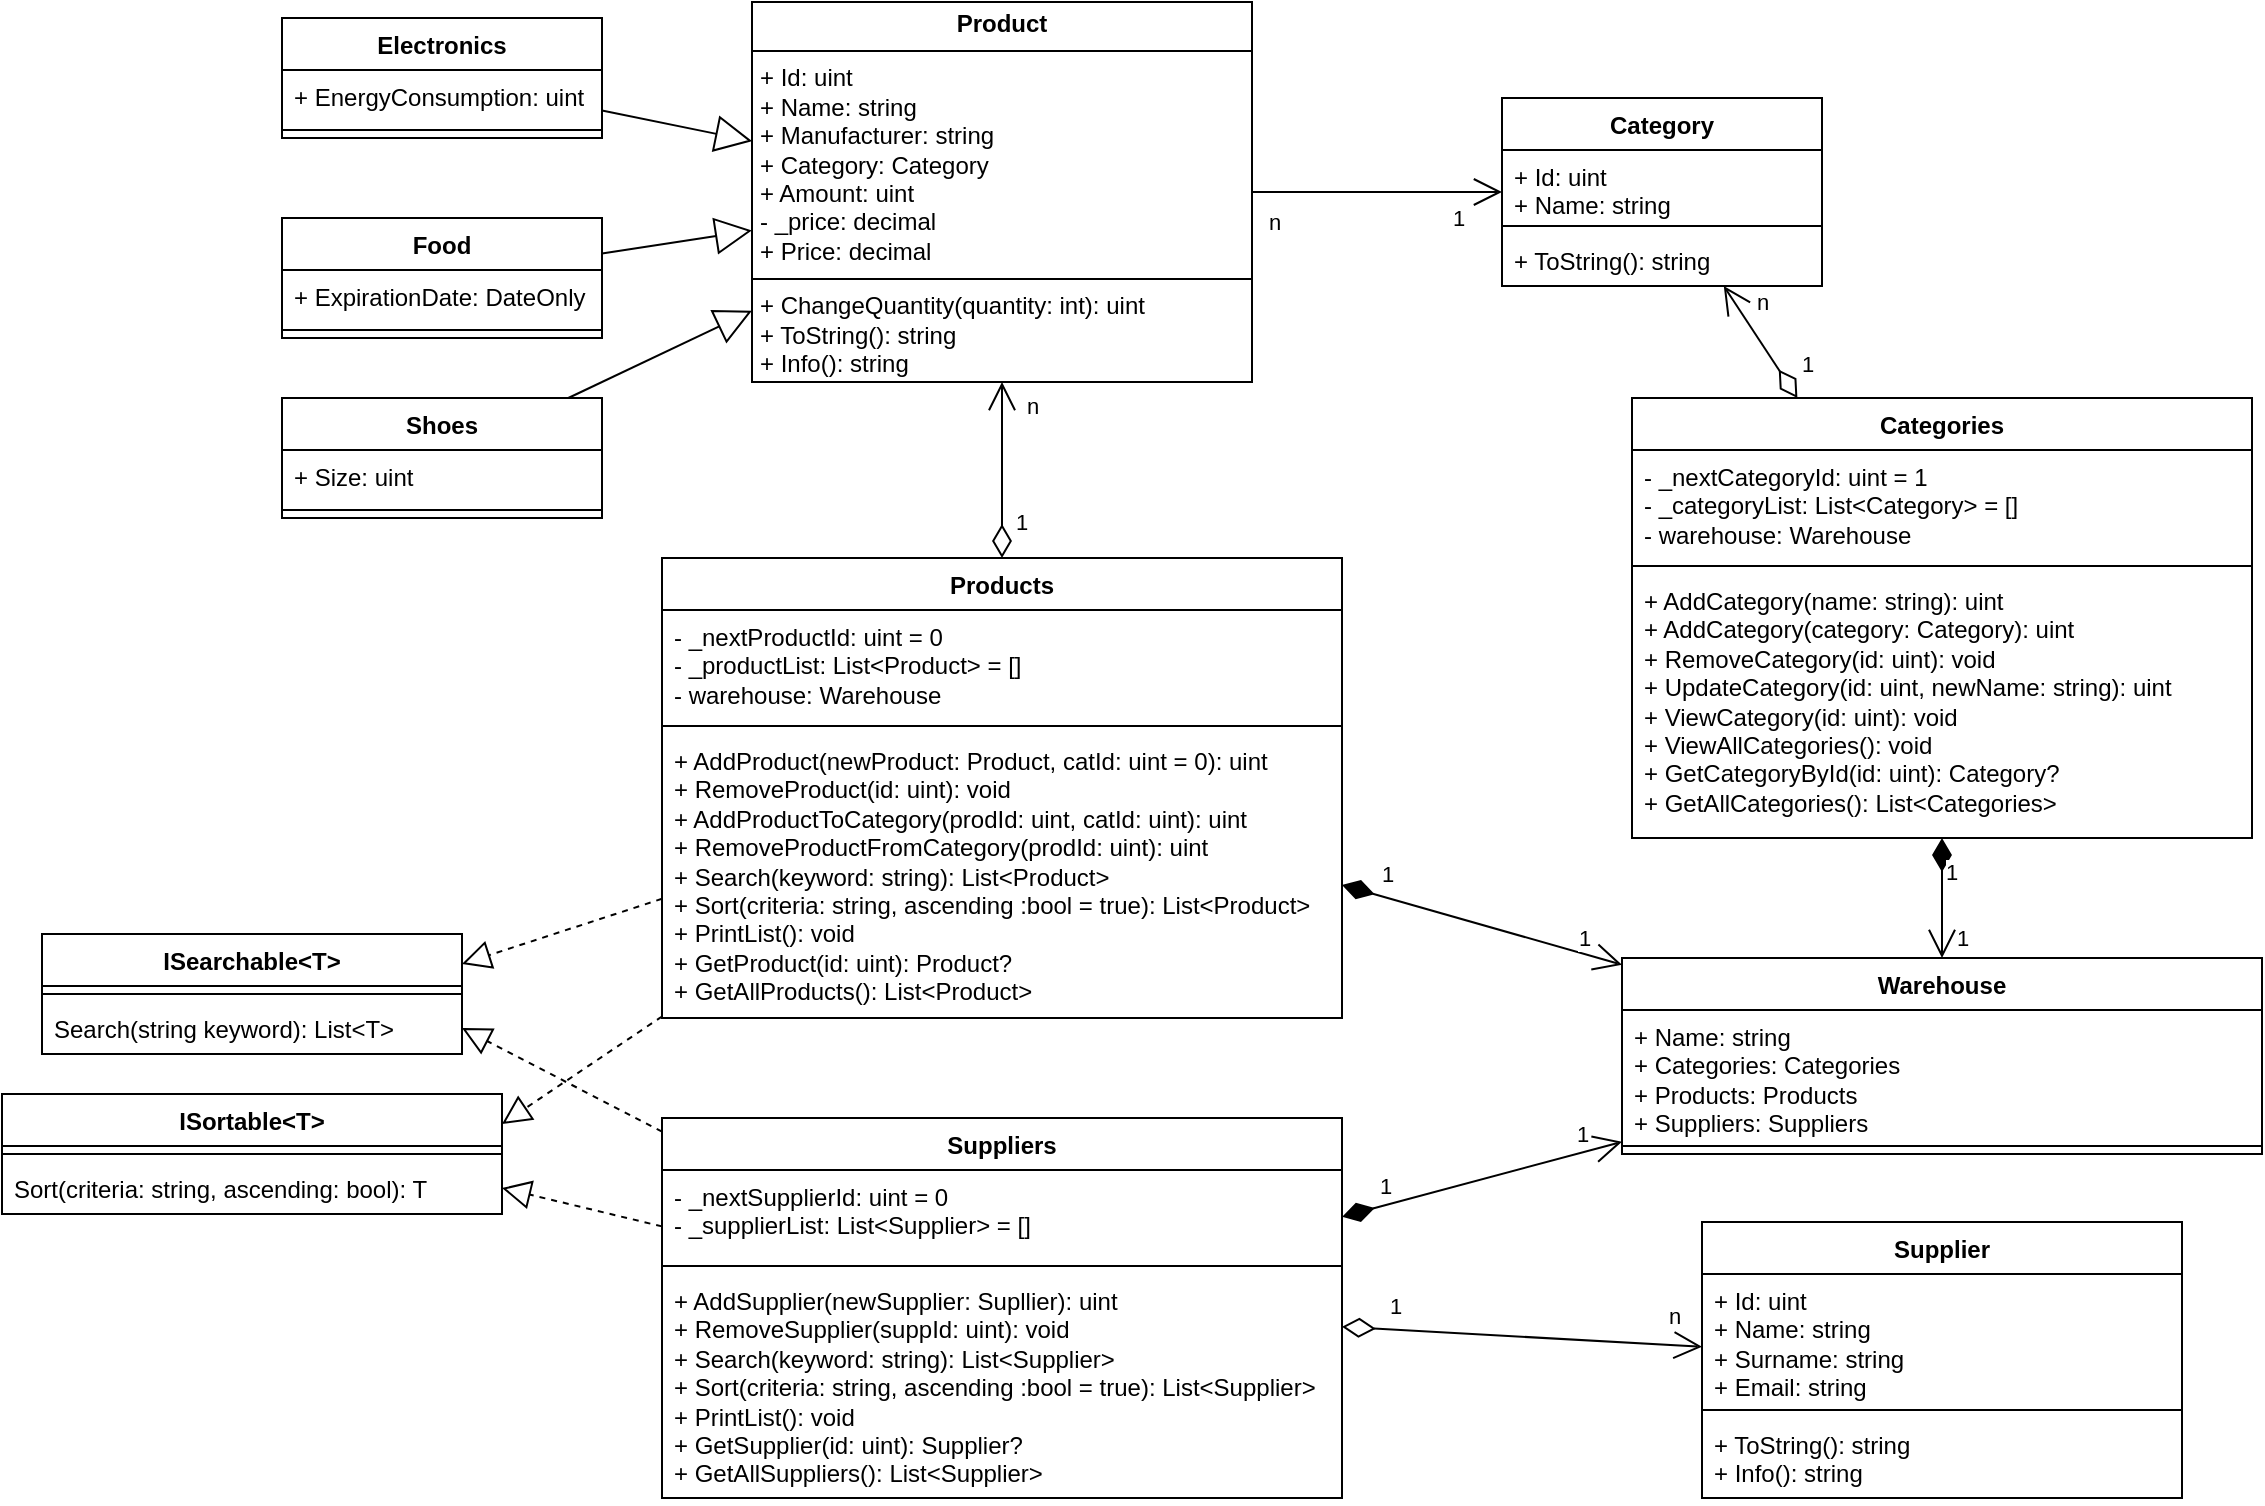 <mxfile version="26.0.15">
  <diagram name="Діаграма класів" id="ByIKzq5tfRo-FJ7ESvxl">
    <mxGraphModel dx="1434" dy="836" grid="1" gridSize="10" guides="1" tooltips="1" connect="1" arrows="1" fold="1" page="1" pageScale="1" pageWidth="2000" pageHeight="4000" math="0" shadow="0">
      <root>
        <mxCell id="0" />
        <mxCell id="1" parent="0" />
        <mxCell id="8d7W3VkESGRQZWQUhXIf-1" value="&lt;p style=&quot;margin:0px;margin-top:4px;text-align:center;&quot;&gt;&lt;b&gt;Product&lt;/b&gt;&lt;/p&gt;&lt;hr size=&quot;1&quot; style=&quot;border-style:solid;&quot;&gt;&lt;p style=&quot;margin:0px;margin-left:4px;&quot;&gt;+ Id: uint&lt;/p&gt;&lt;p style=&quot;margin:0px;margin-left:4px;&quot;&gt;+ Name: string&lt;/p&gt;&lt;p style=&quot;margin:0px;margin-left:4px;&quot;&gt;+ Manufacturer: string&lt;/p&gt;&lt;p style=&quot;margin:0px;margin-left:4px;&quot;&gt;+ Category: Category&lt;br&gt;+ Amount: uint&lt;/p&gt;&lt;p style=&quot;margin:0px;margin-left:4px;&quot;&gt;- _price: decimal&lt;/p&gt;&lt;p style=&quot;margin:0px;margin-left:4px;&quot;&gt;+ Price: decimal&lt;/p&gt;&lt;hr size=&quot;1&quot; style=&quot;border-style:solid;&quot;&gt;&lt;p style=&quot;margin:0px;margin-left:4px;&quot;&gt;+ ChangeQuantity(quantity: int): uint&lt;/p&gt;&lt;p style=&quot;margin:0px;margin-left:4px;&quot;&gt;+ ToString(): string&lt;/p&gt;&lt;p style=&quot;margin:0px;margin-left:4px;&quot;&gt;+ Info(): string&lt;/p&gt;" style="verticalAlign=top;align=left;overflow=fill;html=1;whiteSpace=wrap;" parent="1" vertex="1">
          <mxGeometry x="555" y="242" width="250" height="190" as="geometry" />
        </mxCell>
        <mxCell id="8d7W3VkESGRQZWQUhXIf-2" value="Electronics" style="swimlane;fontStyle=1;align=center;verticalAlign=top;childLayout=stackLayout;horizontal=1;startSize=26;horizontalStack=0;resizeParent=1;resizeParentMax=0;resizeLast=0;collapsible=1;marginBottom=0;whiteSpace=wrap;html=1;" parent="1" vertex="1">
          <mxGeometry x="320" y="250" width="160" height="60" as="geometry" />
        </mxCell>
        <mxCell id="8d7W3VkESGRQZWQUhXIf-3" value="+ EnergyConsumption: uint" style="text;strokeColor=none;fillColor=none;align=left;verticalAlign=top;spacingLeft=4;spacingRight=4;overflow=hidden;rotatable=0;points=[[0,0.5],[1,0.5]];portConstraint=eastwest;whiteSpace=wrap;html=1;" parent="8d7W3VkESGRQZWQUhXIf-2" vertex="1">
          <mxGeometry y="26" width="160" height="26" as="geometry" />
        </mxCell>
        <mxCell id="8d7W3VkESGRQZWQUhXIf-4" value="" style="line;strokeWidth=1;fillColor=none;align=left;verticalAlign=middle;spacingTop=-1;spacingLeft=3;spacingRight=3;rotatable=0;labelPosition=right;points=[];portConstraint=eastwest;strokeColor=inherit;" parent="8d7W3VkESGRQZWQUhXIf-2" vertex="1">
          <mxGeometry y="52" width="160" height="8" as="geometry" />
        </mxCell>
        <mxCell id="8d7W3VkESGRQZWQUhXIf-6" value="Food" style="swimlane;fontStyle=1;align=center;verticalAlign=top;childLayout=stackLayout;horizontal=1;startSize=26;horizontalStack=0;resizeParent=1;resizeParentMax=0;resizeLast=0;collapsible=1;marginBottom=0;whiteSpace=wrap;html=1;" parent="1" vertex="1">
          <mxGeometry x="320" y="350" width="160" height="60" as="geometry" />
        </mxCell>
        <mxCell id="8d7W3VkESGRQZWQUhXIf-7" value="+ ExpirationDate: DateOnly" style="text;strokeColor=none;fillColor=none;align=left;verticalAlign=top;spacingLeft=4;spacingRight=4;overflow=hidden;rotatable=0;points=[[0,0.5],[1,0.5]];portConstraint=eastwest;whiteSpace=wrap;html=1;" parent="8d7W3VkESGRQZWQUhXIf-6" vertex="1">
          <mxGeometry y="26" width="160" height="26" as="geometry" />
        </mxCell>
        <mxCell id="8d7W3VkESGRQZWQUhXIf-8" value="" style="line;strokeWidth=1;fillColor=none;align=left;verticalAlign=middle;spacingTop=-1;spacingLeft=3;spacingRight=3;rotatable=0;labelPosition=right;points=[];portConstraint=eastwest;strokeColor=inherit;" parent="8d7W3VkESGRQZWQUhXIf-6" vertex="1">
          <mxGeometry y="52" width="160" height="8" as="geometry" />
        </mxCell>
        <mxCell id="8d7W3VkESGRQZWQUhXIf-9" value="Shoes" style="swimlane;fontStyle=1;align=center;verticalAlign=top;childLayout=stackLayout;horizontal=1;startSize=26;horizontalStack=0;resizeParent=1;resizeParentMax=0;resizeLast=0;collapsible=1;marginBottom=0;whiteSpace=wrap;html=1;" parent="1" vertex="1">
          <mxGeometry x="320" y="440" width="160" height="60" as="geometry" />
        </mxCell>
        <mxCell id="8d7W3VkESGRQZWQUhXIf-10" value="+ Size: uint" style="text;strokeColor=none;fillColor=none;align=left;verticalAlign=top;spacingLeft=4;spacingRight=4;overflow=hidden;rotatable=0;points=[[0,0.5],[1,0.5]];portConstraint=eastwest;whiteSpace=wrap;html=1;" parent="8d7W3VkESGRQZWQUhXIf-9" vertex="1">
          <mxGeometry y="26" width="160" height="26" as="geometry" />
        </mxCell>
        <mxCell id="8d7W3VkESGRQZWQUhXIf-11" value="" style="line;strokeWidth=1;fillColor=none;align=left;verticalAlign=middle;spacingTop=-1;spacingLeft=3;spacingRight=3;rotatable=0;labelPosition=right;points=[];portConstraint=eastwest;strokeColor=inherit;" parent="8d7W3VkESGRQZWQUhXIf-9" vertex="1">
          <mxGeometry y="52" width="160" height="8" as="geometry" />
        </mxCell>
        <mxCell id="8d7W3VkESGRQZWQUhXIf-12" value="" style="endArrow=block;endSize=16;endFill=0;html=1;rounded=0;" parent="1" source="8d7W3VkESGRQZWQUhXIf-2" target="8d7W3VkESGRQZWQUhXIf-1" edge="1">
          <mxGeometry width="160" relative="1" as="geometry">
            <mxPoint x="600" y="430" as="sourcePoint" />
            <mxPoint x="760" y="430" as="targetPoint" />
          </mxGeometry>
        </mxCell>
        <mxCell id="8d7W3VkESGRQZWQUhXIf-13" value="" style="endArrow=block;endSize=16;endFill=0;html=1;rounded=0;" parent="1" source="8d7W3VkESGRQZWQUhXIf-6" target="8d7W3VkESGRQZWQUhXIf-1" edge="1">
          <mxGeometry width="160" relative="1" as="geometry">
            <mxPoint x="534" y="470" as="sourcePoint" />
            <mxPoint x="579" y="430" as="targetPoint" />
          </mxGeometry>
        </mxCell>
        <mxCell id="8d7W3VkESGRQZWQUhXIf-14" value="" style="endArrow=block;endSize=16;endFill=0;html=1;rounded=0;" parent="1" source="8d7W3VkESGRQZWQUhXIf-9" target="8d7W3VkESGRQZWQUhXIf-1" edge="1">
          <mxGeometry width="160" relative="1" as="geometry">
            <mxPoint x="675" y="520" as="sourcePoint" />
            <mxPoint x="675" y="430" as="targetPoint" />
          </mxGeometry>
        </mxCell>
        <mxCell id="8d7W3VkESGRQZWQUhXIf-15" value="Products" style="swimlane;fontStyle=1;align=center;verticalAlign=top;childLayout=stackLayout;horizontal=1;startSize=26;horizontalStack=0;resizeParent=1;resizeParentMax=0;resizeLast=0;collapsible=1;marginBottom=0;whiteSpace=wrap;html=1;" parent="1" vertex="1">
          <mxGeometry x="510" y="520" width="340" height="230" as="geometry" />
        </mxCell>
        <mxCell id="8d7W3VkESGRQZWQUhXIf-16" value="&lt;div&gt;- _nextProductId: uint = 0&lt;/div&gt;- _productList: List&amp;lt;Product&amp;gt; = []&lt;div&gt;- warehouse: Warehouse&lt;/div&gt;" style="text;strokeColor=none;fillColor=none;align=left;verticalAlign=top;spacingLeft=4;spacingRight=4;overflow=hidden;rotatable=0;points=[[0,0.5],[1,0.5]];portConstraint=eastwest;whiteSpace=wrap;html=1;" parent="8d7W3VkESGRQZWQUhXIf-15" vertex="1">
          <mxGeometry y="26" width="340" height="54" as="geometry" />
        </mxCell>
        <mxCell id="8d7W3VkESGRQZWQUhXIf-17" value="" style="line;strokeWidth=1;fillColor=none;align=left;verticalAlign=middle;spacingTop=-1;spacingLeft=3;spacingRight=3;rotatable=0;labelPosition=right;points=[];portConstraint=eastwest;strokeColor=inherit;" parent="8d7W3VkESGRQZWQUhXIf-15" vertex="1">
          <mxGeometry y="80" width="340" height="8" as="geometry" />
        </mxCell>
        <mxCell id="8d7W3VkESGRQZWQUhXIf-18" value="&lt;div&gt;+ AddProduct(newProduct: Product, catId: uint = 0): uint&lt;/div&gt;&lt;div&gt;+ RemoveProduct(id: uint): void&lt;/div&gt;&lt;div&gt;+ AddProductToCategory(prodId: uint, catId: uint): uint&lt;/div&gt;&lt;div&gt;+ RemoveProductFromCategory(prodId: uint): uint&lt;/div&gt;+ Search(keyword: string): List&amp;lt;Product&amp;gt;&lt;div&gt;+ Sort(criteria: string, ascending :bool = true):&amp;nbsp;&lt;span style=&quot;background-color: transparent; color: light-dark(rgb(0, 0, 0), rgb(255, 255, 255));&quot;&gt;List&amp;lt;Product&amp;gt;&lt;/span&gt;&lt;/div&gt;&lt;div&gt;+ PrintList(): void&lt;/div&gt;&lt;div&gt;+ GetProduct(id: uint): Product?&lt;/div&gt;&lt;div&gt;+ GetAllProducts(): List&amp;lt;Product&amp;gt;&lt;/div&gt;" style="text;strokeColor=none;fillColor=none;align=left;verticalAlign=top;spacingLeft=4;spacingRight=4;overflow=hidden;rotatable=0;points=[[0,0.5],[1,0.5]];portConstraint=eastwest;whiteSpace=wrap;html=1;" parent="8d7W3VkESGRQZWQUhXIf-15" vertex="1">
          <mxGeometry y="88" width="340" height="142" as="geometry" />
        </mxCell>
        <mxCell id="8d7W3VkESGRQZWQUhXIf-19" value="Supplier" style="swimlane;fontStyle=1;align=center;verticalAlign=top;childLayout=stackLayout;horizontal=1;startSize=26;horizontalStack=0;resizeParent=1;resizeParentMax=0;resizeLast=0;collapsible=1;marginBottom=0;whiteSpace=wrap;html=1;" parent="1" vertex="1">
          <mxGeometry x="1030" y="852" width="240" height="138" as="geometry" />
        </mxCell>
        <mxCell id="8d7W3VkESGRQZWQUhXIf-20" value="+ Id: uint&lt;div&gt;+ Name: string&lt;/div&gt;&lt;div&gt;+ Surname: string&lt;/div&gt;&lt;div&gt;+ Email: string&lt;/div&gt;" style="text;strokeColor=none;fillColor=none;align=left;verticalAlign=top;spacingLeft=4;spacingRight=4;overflow=hidden;rotatable=0;points=[[0,0.5],[1,0.5]];portConstraint=eastwest;whiteSpace=wrap;html=1;" parent="8d7W3VkESGRQZWQUhXIf-19" vertex="1">
          <mxGeometry y="26" width="240" height="64" as="geometry" />
        </mxCell>
        <mxCell id="8d7W3VkESGRQZWQUhXIf-21" value="" style="line;strokeWidth=1;fillColor=none;align=left;verticalAlign=middle;spacingTop=-1;spacingLeft=3;spacingRight=3;rotatable=0;labelPosition=right;points=[];portConstraint=eastwest;strokeColor=inherit;" parent="8d7W3VkESGRQZWQUhXIf-19" vertex="1">
          <mxGeometry y="90" width="240" height="8" as="geometry" />
        </mxCell>
        <mxCell id="8d7W3VkESGRQZWQUhXIf-22" value="&lt;div&gt;+ ToString(): string&lt;/div&gt;+ Info(): string" style="text;strokeColor=none;fillColor=none;align=left;verticalAlign=top;spacingLeft=4;spacingRight=4;overflow=hidden;rotatable=0;points=[[0,0.5],[1,0.5]];portConstraint=eastwest;whiteSpace=wrap;html=1;" parent="8d7W3VkESGRQZWQUhXIf-19" vertex="1">
          <mxGeometry y="98" width="240" height="40" as="geometry" />
        </mxCell>
        <mxCell id="8d7W3VkESGRQZWQUhXIf-27" value="ISortable&amp;lt;T&amp;gt;" style="swimlane;fontStyle=1;align=center;verticalAlign=top;childLayout=stackLayout;horizontal=1;startSize=26;horizontalStack=0;resizeParent=1;resizeParentMax=0;resizeLast=0;collapsible=1;marginBottom=0;whiteSpace=wrap;html=1;" parent="1" vertex="1">
          <mxGeometry x="180" y="788" width="250" height="60" as="geometry" />
        </mxCell>
        <mxCell id="8d7W3VkESGRQZWQUhXIf-29" value="" style="line;strokeWidth=1;fillColor=none;align=left;verticalAlign=middle;spacingTop=-1;spacingLeft=3;spacingRight=3;rotatable=0;labelPosition=right;points=[];portConstraint=eastwest;strokeColor=inherit;" parent="8d7W3VkESGRQZWQUhXIf-27" vertex="1">
          <mxGeometry y="26" width="250" height="8" as="geometry" />
        </mxCell>
        <mxCell id="8d7W3VkESGRQZWQUhXIf-30" value="Sort(criteria: string, ascending: bool): T" style="text;strokeColor=none;fillColor=none;align=left;verticalAlign=top;spacingLeft=4;spacingRight=4;overflow=hidden;rotatable=0;points=[[0,0.5],[1,0.5]];portConstraint=eastwest;whiteSpace=wrap;html=1;" parent="8d7W3VkESGRQZWQUhXIf-27" vertex="1">
          <mxGeometry y="34" width="250" height="26" as="geometry" />
        </mxCell>
        <mxCell id="8d7W3VkESGRQZWQUhXIf-31" value="ISearchable&amp;lt;T&amp;gt;" style="swimlane;fontStyle=1;align=center;verticalAlign=top;childLayout=stackLayout;horizontal=1;startSize=26;horizontalStack=0;resizeParent=1;resizeParentMax=0;resizeLast=0;collapsible=1;marginBottom=0;whiteSpace=wrap;html=1;" parent="1" vertex="1">
          <mxGeometry x="200" y="708" width="210" height="60" as="geometry" />
        </mxCell>
        <mxCell id="8d7W3VkESGRQZWQUhXIf-33" value="" style="line;strokeWidth=1;fillColor=none;align=left;verticalAlign=middle;spacingTop=-1;spacingLeft=3;spacingRight=3;rotatable=0;labelPosition=right;points=[];portConstraint=eastwest;strokeColor=inherit;" parent="8d7W3VkESGRQZWQUhXIf-31" vertex="1">
          <mxGeometry y="26" width="210" height="8" as="geometry" />
        </mxCell>
        <mxCell id="8d7W3VkESGRQZWQUhXIf-34" value="Search(string keyword): List&amp;lt;T&amp;gt;" style="text;strokeColor=none;fillColor=none;align=left;verticalAlign=top;spacingLeft=4;spacingRight=4;overflow=hidden;rotatable=0;points=[[0,0.5],[1,0.5]];portConstraint=eastwest;whiteSpace=wrap;html=1;" parent="8d7W3VkESGRQZWQUhXIf-31" vertex="1">
          <mxGeometry y="34" width="210" height="26" as="geometry" />
        </mxCell>
        <mxCell id="8d7W3VkESGRQZWQUhXIf-36" value="Category" style="swimlane;fontStyle=1;align=center;verticalAlign=top;childLayout=stackLayout;horizontal=1;startSize=26;horizontalStack=0;resizeParent=1;resizeParentMax=0;resizeLast=0;collapsible=1;marginBottom=0;whiteSpace=wrap;html=1;" parent="1" vertex="1">
          <mxGeometry x="930" y="290" width="160" height="94" as="geometry" />
        </mxCell>
        <mxCell id="8d7W3VkESGRQZWQUhXIf-37" value="+ Id: uint&lt;div&gt;+ Name: string&lt;/div&gt;" style="text;strokeColor=none;fillColor=none;align=left;verticalAlign=top;spacingLeft=4;spacingRight=4;overflow=hidden;rotatable=0;points=[[0,0.5],[1,0.5]];portConstraint=eastwest;whiteSpace=wrap;html=1;" parent="8d7W3VkESGRQZWQUhXIf-36" vertex="1">
          <mxGeometry y="26" width="160" height="34" as="geometry" />
        </mxCell>
        <mxCell id="8d7W3VkESGRQZWQUhXIf-38" value="" style="line;strokeWidth=1;fillColor=none;align=left;verticalAlign=middle;spacingTop=-1;spacingLeft=3;spacingRight=3;rotatable=0;labelPosition=right;points=[];portConstraint=eastwest;strokeColor=inherit;" parent="8d7W3VkESGRQZWQUhXIf-36" vertex="1">
          <mxGeometry y="60" width="160" height="8" as="geometry" />
        </mxCell>
        <mxCell id="8d7W3VkESGRQZWQUhXIf-39" value="+ ToString(): string" style="text;strokeColor=none;fillColor=none;align=left;verticalAlign=top;spacingLeft=4;spacingRight=4;overflow=hidden;rotatable=0;points=[[0,0.5],[1,0.5]];portConstraint=eastwest;whiteSpace=wrap;html=1;" parent="8d7W3VkESGRQZWQUhXIf-36" vertex="1">
          <mxGeometry y="68" width="160" height="26" as="geometry" />
        </mxCell>
        <mxCell id="8d7W3VkESGRQZWQUhXIf-40" value="Warehouse" style="swimlane;fontStyle=1;align=center;verticalAlign=top;childLayout=stackLayout;horizontal=1;startSize=26;horizontalStack=0;resizeParent=1;resizeParentMax=0;resizeLast=0;collapsible=1;marginBottom=0;whiteSpace=wrap;html=1;" parent="1" vertex="1">
          <mxGeometry x="990" y="720" width="320" height="98" as="geometry" />
        </mxCell>
        <mxCell id="8d7W3VkESGRQZWQUhXIf-41" value="+ Name: string&lt;div&gt;+ Categories: Categories&lt;/div&gt;&lt;div&gt;+ Products: Products&lt;/div&gt;&lt;div&gt;+ Suppliers: Suppliers&lt;/div&gt;" style="text;strokeColor=none;fillColor=none;align=left;verticalAlign=top;spacingLeft=4;spacingRight=4;overflow=hidden;rotatable=0;points=[[0,0.5],[1,0.5]];portConstraint=eastwest;whiteSpace=wrap;html=1;" parent="8d7W3VkESGRQZWQUhXIf-40" vertex="1">
          <mxGeometry y="26" width="320" height="64" as="geometry" />
        </mxCell>
        <mxCell id="8d7W3VkESGRQZWQUhXIf-42" value="" style="line;strokeWidth=1;fillColor=none;align=left;verticalAlign=middle;spacingTop=-1;spacingLeft=3;spacingRight=3;rotatable=0;labelPosition=right;points=[];portConstraint=eastwest;strokeColor=inherit;" parent="8d7W3VkESGRQZWQUhXIf-40" vertex="1">
          <mxGeometry y="90" width="320" height="8" as="geometry" />
        </mxCell>
        <mxCell id="8d7W3VkESGRQZWQUhXIf-44" value="Suppliers" style="swimlane;fontStyle=1;align=center;verticalAlign=top;childLayout=stackLayout;horizontal=1;startSize=26;horizontalStack=0;resizeParent=1;resizeParentMax=0;resizeLast=0;collapsible=1;marginBottom=0;whiteSpace=wrap;html=1;" parent="1" vertex="1">
          <mxGeometry x="510" y="800" width="340" height="190" as="geometry" />
        </mxCell>
        <mxCell id="8d7W3VkESGRQZWQUhXIf-45" value="&lt;div&gt;- _nextSupplierId: uint = 0&lt;/div&gt;- _supplierList: List&amp;lt;Supplier&amp;gt; = []" style="text;strokeColor=none;fillColor=none;align=left;verticalAlign=top;spacingLeft=4;spacingRight=4;overflow=hidden;rotatable=0;points=[[0,0.5],[1,0.5]];portConstraint=eastwest;whiteSpace=wrap;html=1;" parent="8d7W3VkESGRQZWQUhXIf-44" vertex="1">
          <mxGeometry y="26" width="340" height="44" as="geometry" />
        </mxCell>
        <mxCell id="8d7W3VkESGRQZWQUhXIf-46" value="" style="line;strokeWidth=1;fillColor=none;align=left;verticalAlign=middle;spacingTop=-1;spacingLeft=3;spacingRight=3;rotatable=0;labelPosition=right;points=[];portConstraint=eastwest;strokeColor=inherit;" parent="8d7W3VkESGRQZWQUhXIf-44" vertex="1">
          <mxGeometry y="70" width="340" height="8" as="geometry" />
        </mxCell>
        <mxCell id="8d7W3VkESGRQZWQUhXIf-47" value="&lt;div&gt;+ AddSupplier(newSupplier: Supllier): uint&lt;/div&gt;&lt;div&gt;+ RemoveSupplier(suppId: uint): void&lt;/div&gt;+ Search(keyword: string): List&amp;lt;Supplier&amp;gt;&lt;div&gt;+ Sort(criteria: string, ascending :bool = true):&amp;nbsp;&lt;span style=&quot;background-color: transparent; color: light-dark(rgb(0, 0, 0), rgb(255, 255, 255));&quot;&gt;List&amp;lt;Supplier&amp;gt;&lt;/span&gt;&lt;/div&gt;&lt;div&gt;+ PrintList(): void&lt;/div&gt;&lt;div&gt;+ GetSupplier(id: uint): Supplier?&lt;/div&gt;&lt;div&gt;+ GetAllSuppliers(): List&amp;lt;Supplier&amp;gt;&lt;/div&gt;" style="text;strokeColor=none;fillColor=none;align=left;verticalAlign=top;spacingLeft=4;spacingRight=4;overflow=hidden;rotatable=0;points=[[0,0.5],[1,0.5]];portConstraint=eastwest;whiteSpace=wrap;html=1;" parent="8d7W3VkESGRQZWQUhXIf-44" vertex="1">
          <mxGeometry y="78" width="340" height="112" as="geometry" />
        </mxCell>
        <mxCell id="8d7W3VkESGRQZWQUhXIf-48" value="1" style="endArrow=open;html=1;endSize=12;startArrow=diamondThin;startSize=14;startFill=1;align=left;verticalAlign=bottom;rounded=0;" parent="1" source="8d7W3VkESGRQZWQUhXIf-44" target="8d7W3VkESGRQZWQUhXIf-40" edge="1">
          <mxGeometry x="-0.748" y="2" relative="1" as="geometry">
            <mxPoint x="710" y="480" as="sourcePoint" />
            <mxPoint x="870" y="480" as="targetPoint" />
            <mxPoint as="offset" />
          </mxGeometry>
        </mxCell>
        <mxCell id="8d7W3VkESGRQZWQUhXIf-49" value="1" style="edgeLabel;html=1;align=center;verticalAlign=middle;resizable=0;points=[];" parent="8d7W3VkESGRQZWQUhXIf-48" vertex="1" connectable="0">
          <mxGeometry x="0.751" y="2" relative="1" as="geometry">
            <mxPoint x="-2" y="-7" as="offset" />
          </mxGeometry>
        </mxCell>
        <mxCell id="8d7W3VkESGRQZWQUhXIf-50" value="1" style="endArrow=open;html=1;endSize=12;startArrow=diamondThin;startSize=14;startFill=1;align=left;verticalAlign=bottom;rounded=0;" parent="1" source="8d7W3VkESGRQZWQUhXIf-15" target="8d7W3VkESGRQZWQUhXIf-40" edge="1">
          <mxGeometry x="-0.748" y="2" relative="1" as="geometry">
            <mxPoint x="843" y="690" as="sourcePoint" />
            <mxPoint x="980" y="625" as="targetPoint" />
            <mxPoint as="offset" />
          </mxGeometry>
        </mxCell>
        <mxCell id="8d7W3VkESGRQZWQUhXIf-51" value="1" style="edgeLabel;html=1;align=center;verticalAlign=middle;resizable=0;points=[];" parent="8d7W3VkESGRQZWQUhXIf-50" vertex="1" connectable="0">
          <mxGeometry x="0.751" y="2" relative="1" as="geometry">
            <mxPoint x="-2" y="-7" as="offset" />
          </mxGeometry>
        </mxCell>
        <mxCell id="8d7W3VkESGRQZWQUhXIf-52" value="" style="endArrow=block;dashed=1;endFill=0;endSize=12;html=1;rounded=0;entryX=1;entryY=0.5;entryDx=0;entryDy=0;" parent="1" source="8d7W3VkESGRQZWQUhXIf-44" target="8d7W3VkESGRQZWQUhXIf-30" edge="1">
          <mxGeometry width="160" relative="1" as="geometry">
            <mxPoint x="330" y="910" as="sourcePoint" />
            <mxPoint x="490" y="910" as="targetPoint" />
          </mxGeometry>
        </mxCell>
        <mxCell id="8d7W3VkESGRQZWQUhXIf-53" value="" style="endArrow=block;dashed=1;endFill=0;endSize=12;html=1;rounded=0;entryX=1;entryY=0.25;entryDx=0;entryDy=0;" parent="1" source="8d7W3VkESGRQZWQUhXIf-15" target="8d7W3VkESGRQZWQUhXIf-27" edge="1">
          <mxGeometry width="160" relative="1" as="geometry">
            <mxPoint x="560" y="761" as="sourcePoint" />
            <mxPoint x="405" y="771" as="targetPoint" />
          </mxGeometry>
        </mxCell>
        <mxCell id="8d7W3VkESGRQZWQUhXIf-54" value="" style="endArrow=block;dashed=1;endFill=0;endSize=12;html=1;rounded=0;entryX=1;entryY=0.5;entryDx=0;entryDy=0;" parent="1" source="8d7W3VkESGRQZWQUhXIf-44" target="8d7W3VkESGRQZWQUhXIf-34" edge="1">
          <mxGeometry width="160" relative="1" as="geometry">
            <mxPoint x="536" y="670" as="sourcePoint" />
            <mxPoint x="350" y="750" as="targetPoint" />
          </mxGeometry>
        </mxCell>
        <mxCell id="8d7W3VkESGRQZWQUhXIf-55" value="" style="endArrow=block;dashed=1;endFill=0;endSize=12;html=1;rounded=0;entryX=1;entryY=0.25;entryDx=0;entryDy=0;" parent="1" source="8d7W3VkESGRQZWQUhXIf-15" target="8d7W3VkESGRQZWQUhXIf-31" edge="1">
          <mxGeometry width="160" relative="1" as="geometry">
            <mxPoint x="560" y="712" as="sourcePoint" />
            <mxPoint x="330" y="656" as="targetPoint" />
          </mxGeometry>
        </mxCell>
        <mxCell id="8d7W3VkESGRQZWQUhXIf-56" value="1" style="endArrow=open;html=1;endSize=12;startArrow=diamondThin;startSize=14;startFill=0;align=left;verticalAlign=bottom;rounded=0;" parent="1" source="8d7W3VkESGRQZWQUhXIf-15" target="8d7W3VkESGRQZWQUhXIf-1" edge="1">
          <mxGeometry x="-0.8" y="-5" relative="1" as="geometry">
            <mxPoint x="470" y="430" as="sourcePoint" />
            <mxPoint x="630" y="430" as="targetPoint" />
            <mxPoint as="offset" />
          </mxGeometry>
        </mxCell>
        <mxCell id="8d7W3VkESGRQZWQUhXIf-57" value="n" style="edgeLabel;html=1;align=center;verticalAlign=middle;resizable=0;points=[];" parent="8d7W3VkESGRQZWQUhXIf-56" vertex="1" connectable="0">
          <mxGeometry x="0.776" y="-1" relative="1" as="geometry">
            <mxPoint x="14" y="2" as="offset" />
          </mxGeometry>
        </mxCell>
        <mxCell id="8d7W3VkESGRQZWQUhXIf-58" value="1" style="endArrow=open;html=1;endSize=12;startArrow=diamondThin;startSize=14;startFill=0;align=left;verticalAlign=bottom;rounded=0;" parent="1" source="8d7W3VkESGRQZWQUhXIf-44" target="8d7W3VkESGRQZWQUhXIf-19" edge="1">
          <mxGeometry x="-0.759" y="3" relative="1" as="geometry">
            <mxPoint x="590" y="1080" as="sourcePoint" />
            <mxPoint x="421" y="600" as="targetPoint" />
            <mxPoint as="offset" />
          </mxGeometry>
        </mxCell>
        <mxCell id="8d7W3VkESGRQZWQUhXIf-59" value="n" style="edgeLabel;html=1;align=center;verticalAlign=middle;resizable=0;points=[];" parent="8d7W3VkESGRQZWQUhXIf-58" vertex="1" connectable="0">
          <mxGeometry x="0.776" y="-1" relative="1" as="geometry">
            <mxPoint x="6" y="-15" as="offset" />
          </mxGeometry>
        </mxCell>
        <mxCell id="8d7W3VkESGRQZWQUhXIf-60" value="" style="endArrow=open;endFill=1;endSize=12;html=1;rounded=0;" parent="1" source="8d7W3VkESGRQZWQUhXIf-1" target="8d7W3VkESGRQZWQUhXIf-36" edge="1">
          <mxGeometry width="160" relative="1" as="geometry">
            <mxPoint x="840" y="430" as="sourcePoint" />
            <mxPoint x="1000" y="430" as="targetPoint" />
          </mxGeometry>
        </mxCell>
        <mxCell id="8d7W3VkESGRQZWQUhXIf-61" value="1" style="edgeLabel;html=1;align=center;verticalAlign=middle;resizable=0;points=[];" parent="8d7W3VkESGRQZWQUhXIf-60" vertex="1" connectable="0">
          <mxGeometry x="0.649" y="-1" relative="1" as="geometry">
            <mxPoint y="12" as="offset" />
          </mxGeometry>
        </mxCell>
        <mxCell id="8d7W3VkESGRQZWQUhXIf-62" value="n" style="edgeLabel;html=1;align=center;verticalAlign=middle;resizable=0;points=[];" parent="8d7W3VkESGRQZWQUhXIf-60" vertex="1" connectable="0">
          <mxGeometry x="-0.832" y="-1" relative="1" as="geometry">
            <mxPoint y="14" as="offset" />
          </mxGeometry>
        </mxCell>
        <mxCell id="SI2GcVCA-B3Z17j3JYrd-1" value="Categories" style="swimlane;fontStyle=1;align=center;verticalAlign=top;childLayout=stackLayout;horizontal=1;startSize=26;horizontalStack=0;resizeParent=1;resizeParentMax=0;resizeLast=0;collapsible=1;marginBottom=0;whiteSpace=wrap;html=1;" parent="1" vertex="1">
          <mxGeometry x="995" y="440" width="310" height="220" as="geometry" />
        </mxCell>
        <mxCell id="SI2GcVCA-B3Z17j3JYrd-2" value="- _nextCategoryId: uint = 1&lt;div&gt;- _categoryList: List&amp;lt;Category&amp;gt; = []&lt;/div&gt;&lt;div&gt;- warehouse: Warehouse&lt;/div&gt;" style="text;strokeColor=none;fillColor=none;align=left;verticalAlign=top;spacingLeft=4;spacingRight=4;overflow=hidden;rotatable=0;points=[[0,0.5],[1,0.5]];portConstraint=eastwest;whiteSpace=wrap;html=1;" parent="SI2GcVCA-B3Z17j3JYrd-1" vertex="1">
          <mxGeometry y="26" width="310" height="54" as="geometry" />
        </mxCell>
        <mxCell id="SI2GcVCA-B3Z17j3JYrd-3" value="" style="line;strokeWidth=1;fillColor=none;align=left;verticalAlign=middle;spacingTop=-1;spacingLeft=3;spacingRight=3;rotatable=0;labelPosition=right;points=[];portConstraint=eastwest;strokeColor=inherit;" parent="SI2GcVCA-B3Z17j3JYrd-1" vertex="1">
          <mxGeometry y="80" width="310" height="8" as="geometry" />
        </mxCell>
        <mxCell id="SI2GcVCA-B3Z17j3JYrd-4" value="&lt;div&gt;+ AddCategory(name: string): uint&lt;/div&gt;&lt;div&gt;+ AddCategory(category: Category): uint&lt;/div&gt;&lt;div&gt;+ RemoveCategory(id: uint): void&lt;/div&gt;&lt;div&gt;+ UpdateCategory(id: uint, newName: string): uint&lt;/div&gt;&lt;div&gt;+ ViewCategory(id: uint): void&lt;/div&gt;&lt;div&gt;+ ViewAllCategories(): void&lt;/div&gt;&lt;div&gt;+ GetCategoryById(id: uint): Category?&lt;/div&gt;&lt;div&gt;+ GetAllCategories(): List&amp;lt;Categories&amp;gt;&lt;/div&gt;" style="text;strokeColor=none;fillColor=none;align=left;verticalAlign=top;spacingLeft=4;spacingRight=4;overflow=hidden;rotatable=0;points=[[0,0.5],[1,0.5]];portConstraint=eastwest;whiteSpace=wrap;html=1;" parent="SI2GcVCA-B3Z17j3JYrd-1" vertex="1">
          <mxGeometry y="88" width="310" height="132" as="geometry" />
        </mxCell>
        <mxCell id="SI2GcVCA-B3Z17j3JYrd-5" value="1" style="endArrow=open;html=1;endSize=12;startArrow=diamondThin;startSize=14;startFill=0;align=left;verticalAlign=bottom;rounded=0;" parent="1" source="SI2GcVCA-B3Z17j3JYrd-1" target="8d7W3VkESGRQZWQUhXIf-36" edge="1">
          <mxGeometry x="-0.8" y="-5" relative="1" as="geometry">
            <mxPoint x="845" y="460" as="sourcePoint" />
            <mxPoint x="845" y="360" as="targetPoint" />
            <mxPoint as="offset" />
          </mxGeometry>
        </mxCell>
        <mxCell id="SI2GcVCA-B3Z17j3JYrd-6" value="n" style="edgeLabel;html=1;align=center;verticalAlign=middle;resizable=0;points=[];" parent="SI2GcVCA-B3Z17j3JYrd-5" vertex="1" connectable="0">
          <mxGeometry x="0.776" y="-1" relative="1" as="geometry">
            <mxPoint x="14" y="2" as="offset" />
          </mxGeometry>
        </mxCell>
        <mxCell id="SI2GcVCA-B3Z17j3JYrd-7" value="1" style="endArrow=open;html=1;endSize=12;startArrow=diamondThin;startSize=14;startFill=1;align=left;verticalAlign=bottom;rounded=0;" parent="1" source="SI2GcVCA-B3Z17j3JYrd-1" target="8d7W3VkESGRQZWQUhXIf-40" edge="1">
          <mxGeometry x="-0.143" relative="1" as="geometry">
            <mxPoint x="860" y="711" as="sourcePoint" />
            <mxPoint x="1065" y="766" as="targetPoint" />
            <mxPoint as="offset" />
          </mxGeometry>
        </mxCell>
        <mxCell id="SI2GcVCA-B3Z17j3JYrd-8" value="1" style="edgeLabel;html=1;align=center;verticalAlign=middle;resizable=0;points=[];" parent="SI2GcVCA-B3Z17j3JYrd-7" vertex="1" connectable="0">
          <mxGeometry x="0.751" y="2" relative="1" as="geometry">
            <mxPoint x="8" y="-3" as="offset" />
          </mxGeometry>
        </mxCell>
      </root>
    </mxGraphModel>
  </diagram>
</mxfile>
